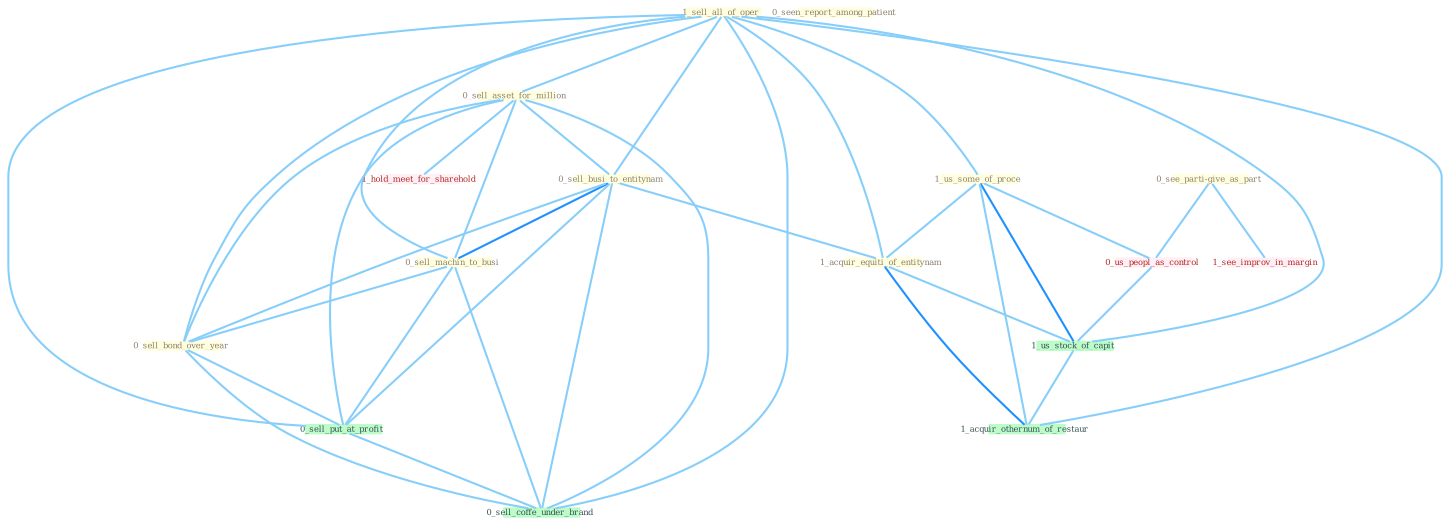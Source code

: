 Graph G{ 
    node
    [shape=polygon,style=filled,width=.5,height=.06,color="#BDFCC9",fixedsize=true,fontsize=4,
    fontcolor="#2f4f4f"];
    {node
    [color="#ffffe0", fontcolor="#8b7d6b"] "1_sell_all_of_oper " "0_sell_asset_for_million " "0_sell_busi_to_entitynam " "0_see_parti-give_as_part " "0_seen_report_among_patient " "1_us_some_of_proce " "1_acquir_equiti_of_entitynam " "0_sell_machin_to_busi " "0_sell_bond_over_year "}
{node [color="#fff0f5", fontcolor="#b22222"] "0_us_peopl_as_control " "1_see_improv_in_margin " "1_hold_meet_for_sharehold "}
edge [color="#B0E2FF"];

	"1_sell_all_of_oper " -- "0_sell_asset_for_million " [w="1", color="#87cefa" ];
	"1_sell_all_of_oper " -- "0_sell_busi_to_entitynam " [w="1", color="#87cefa" ];
	"1_sell_all_of_oper " -- "1_us_some_of_proce " [w="1", color="#87cefa" ];
	"1_sell_all_of_oper " -- "1_acquir_equiti_of_entitynam " [w="1", color="#87cefa" ];
	"1_sell_all_of_oper " -- "0_sell_machin_to_busi " [w="1", color="#87cefa" ];
	"1_sell_all_of_oper " -- "0_sell_bond_over_year " [w="1", color="#87cefa" ];
	"1_sell_all_of_oper " -- "0_sell_put_at_profit " [w="1", color="#87cefa" ];
	"1_sell_all_of_oper " -- "1_us_stock_of_capit " [w="1", color="#87cefa" ];
	"1_sell_all_of_oper " -- "0_sell_coffe_under_brand " [w="1", color="#87cefa" ];
	"1_sell_all_of_oper " -- "1_acquir_othernum_of_restaur " [w="1", color="#87cefa" ];
	"0_sell_asset_for_million " -- "0_sell_busi_to_entitynam " [w="1", color="#87cefa" ];
	"0_sell_asset_for_million " -- "0_sell_machin_to_busi " [w="1", color="#87cefa" ];
	"0_sell_asset_for_million " -- "0_sell_bond_over_year " [w="1", color="#87cefa" ];
	"0_sell_asset_for_million " -- "0_sell_put_at_profit " [w="1", color="#87cefa" ];
	"0_sell_asset_for_million " -- "0_sell_coffe_under_brand " [w="1", color="#87cefa" ];
	"0_sell_asset_for_million " -- "1_hold_meet_for_sharehold " [w="1", color="#87cefa" ];
	"0_sell_busi_to_entitynam " -- "1_acquir_equiti_of_entitynam " [w="1", color="#87cefa" ];
	"0_sell_busi_to_entitynam " -- "0_sell_machin_to_busi " [w="2", color="#1e90ff" , len=0.8];
	"0_sell_busi_to_entitynam " -- "0_sell_bond_over_year " [w="1", color="#87cefa" ];
	"0_sell_busi_to_entitynam " -- "0_sell_put_at_profit " [w="1", color="#87cefa" ];
	"0_sell_busi_to_entitynam " -- "0_sell_coffe_under_brand " [w="1", color="#87cefa" ];
	"0_see_parti-give_as_part " -- "0_us_peopl_as_control " [w="1", color="#87cefa" ];
	"0_see_parti-give_as_part " -- "1_see_improv_in_margin " [w="1", color="#87cefa" ];
	"1_us_some_of_proce " -- "1_acquir_equiti_of_entitynam " [w="1", color="#87cefa" ];
	"1_us_some_of_proce " -- "0_us_peopl_as_control " [w="1", color="#87cefa" ];
	"1_us_some_of_proce " -- "1_us_stock_of_capit " [w="2", color="#1e90ff" , len=0.8];
	"1_us_some_of_proce " -- "1_acquir_othernum_of_restaur " [w="1", color="#87cefa" ];
	"1_acquir_equiti_of_entitynam " -- "1_us_stock_of_capit " [w="1", color="#87cefa" ];
	"1_acquir_equiti_of_entitynam " -- "1_acquir_othernum_of_restaur " [w="2", color="#1e90ff" , len=0.8];
	"0_sell_machin_to_busi " -- "0_sell_bond_over_year " [w="1", color="#87cefa" ];
	"0_sell_machin_to_busi " -- "0_sell_put_at_profit " [w="1", color="#87cefa" ];
	"0_sell_machin_to_busi " -- "0_sell_coffe_under_brand " [w="1", color="#87cefa" ];
	"0_sell_bond_over_year " -- "0_sell_put_at_profit " [w="1", color="#87cefa" ];
	"0_sell_bond_over_year " -- "0_sell_coffe_under_brand " [w="1", color="#87cefa" ];
	"0_us_peopl_as_control " -- "1_us_stock_of_capit " [w="1", color="#87cefa" ];
	"0_sell_put_at_profit " -- "0_sell_coffe_under_brand " [w="1", color="#87cefa" ];
	"1_us_stock_of_capit " -- "1_acquir_othernum_of_restaur " [w="1", color="#87cefa" ];
}
